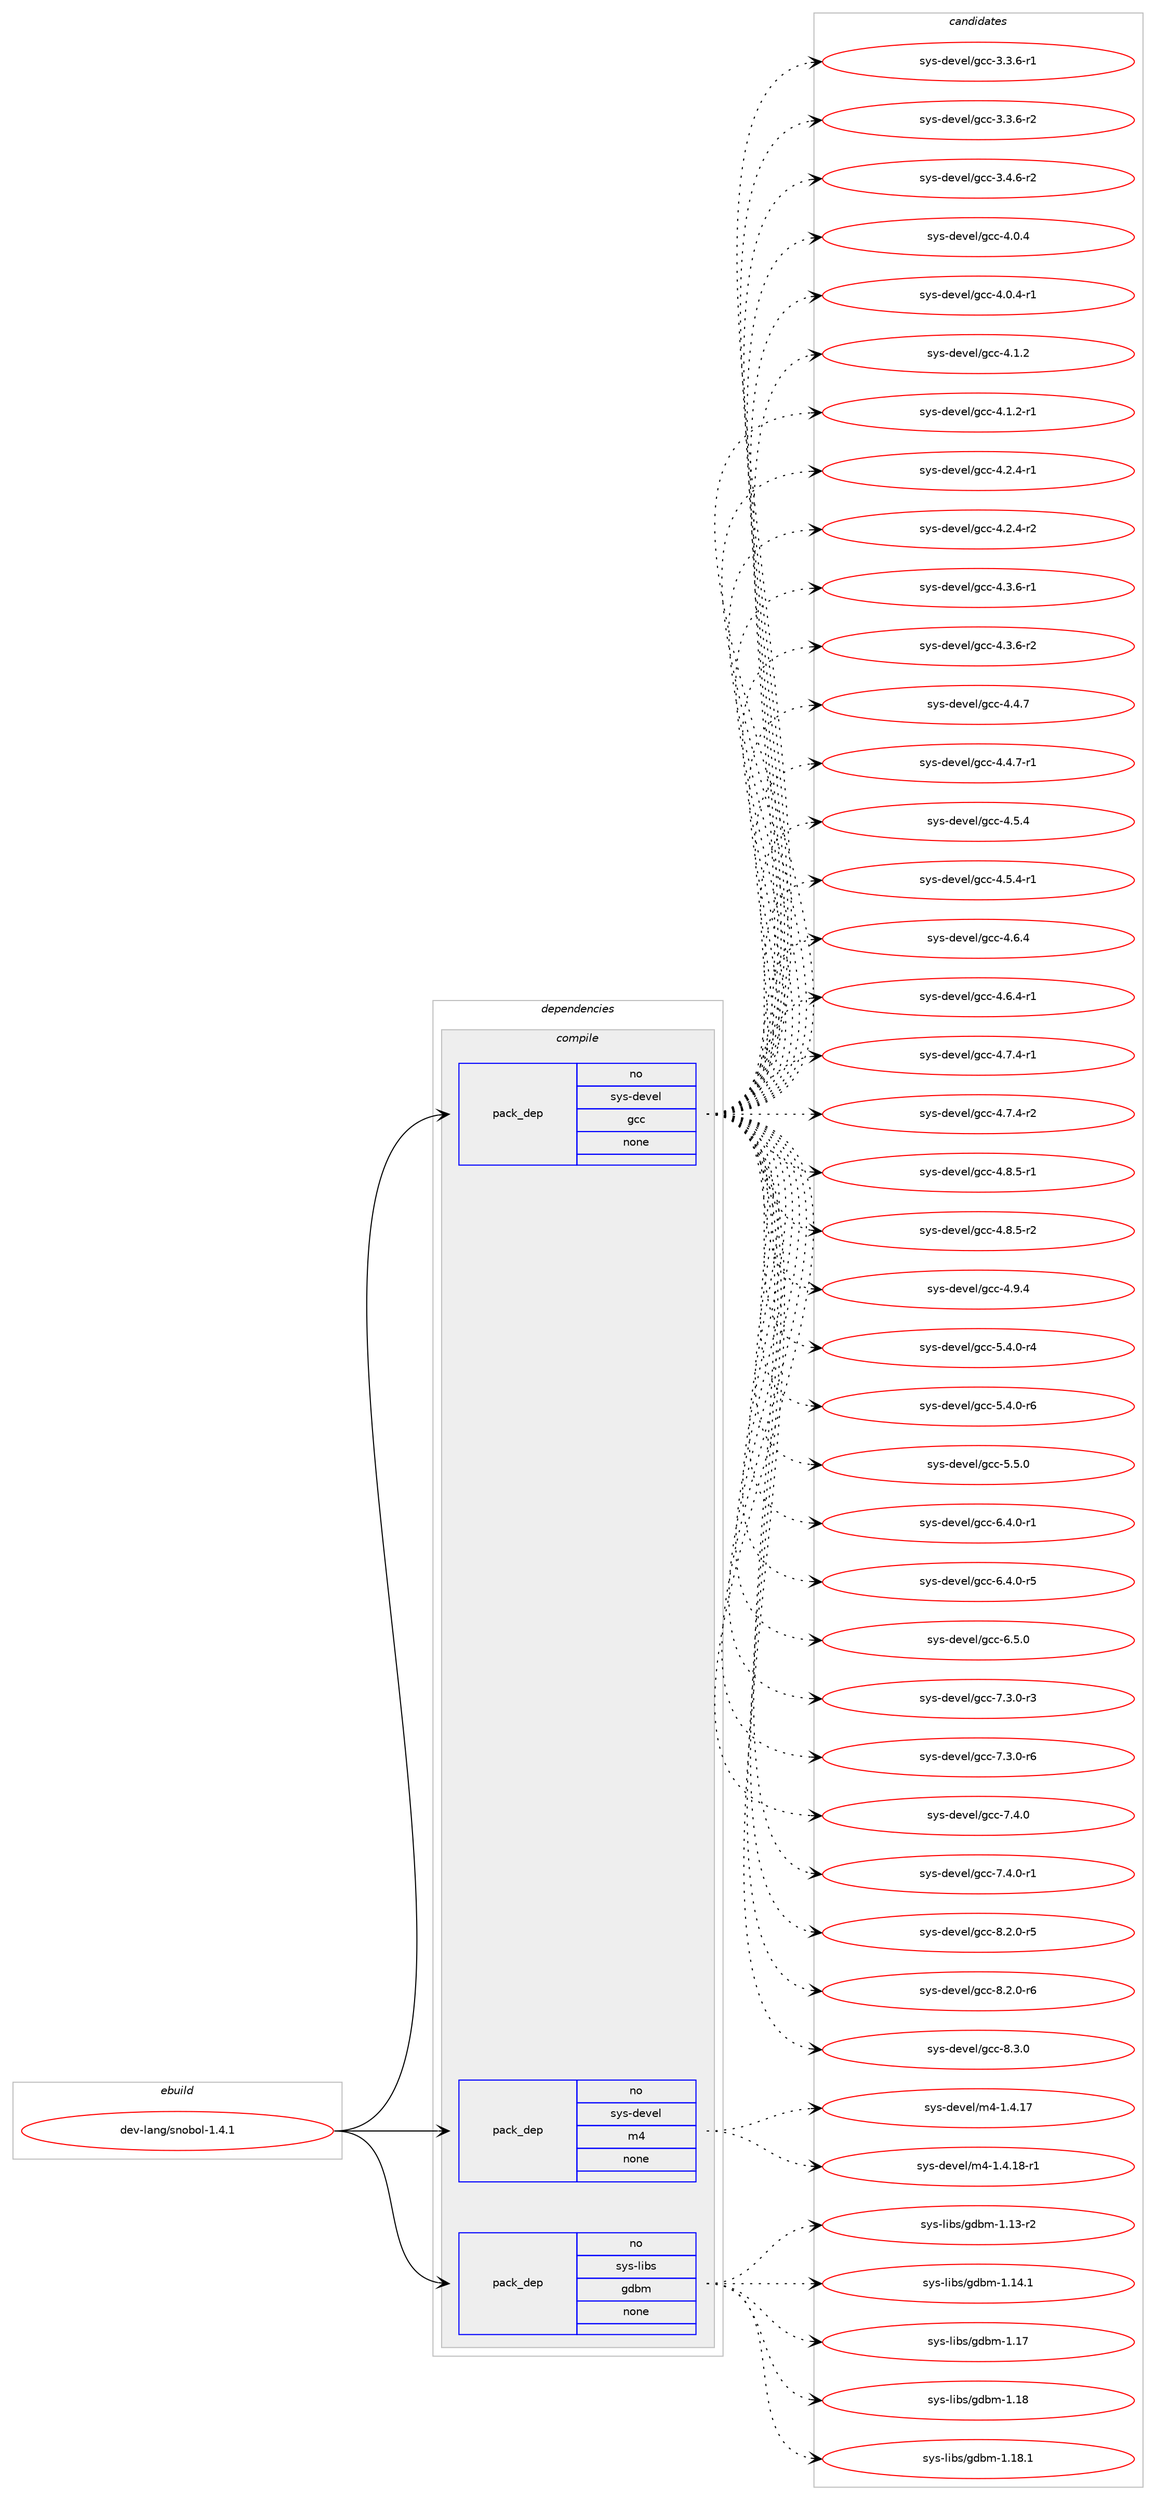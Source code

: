 digraph prolog {

# *************
# Graph options
# *************

newrank=true;
concentrate=true;
compound=true;
graph [rankdir=LR,fontname=Helvetica,fontsize=10,ranksep=1.5];#, ranksep=2.5, nodesep=0.2];
edge  [arrowhead=vee];
node  [fontname=Helvetica,fontsize=10];

# **********
# The ebuild
# **********

subgraph cluster_leftcol {
color=gray;
rank=same;
label=<<i>ebuild</i>>;
id [label="dev-lang/snobol-1.4.1", color=red, width=4, href="../dev-lang/snobol-1.4.1.svg"];
}

# ****************
# The dependencies
# ****************

subgraph cluster_midcol {
color=gray;
label=<<i>dependencies</i>>;
subgraph cluster_compile {
fillcolor="#eeeeee";
style=filled;
label=<<i>compile</i>>;
subgraph pack975238 {
dependency1362715 [label=<<TABLE BORDER="0" CELLBORDER="1" CELLSPACING="0" CELLPADDING="4" WIDTH="220"><TR><TD ROWSPAN="6" CELLPADDING="30">pack_dep</TD></TR><TR><TD WIDTH="110">no</TD></TR><TR><TD>sys-devel</TD></TR><TR><TD>gcc</TD></TR><TR><TD>none</TD></TR><TR><TD></TD></TR></TABLE>>, shape=none, color=blue];
}
id:e -> dependency1362715:w [weight=20,style="solid",arrowhead="vee"];
subgraph pack975239 {
dependency1362716 [label=<<TABLE BORDER="0" CELLBORDER="1" CELLSPACING="0" CELLPADDING="4" WIDTH="220"><TR><TD ROWSPAN="6" CELLPADDING="30">pack_dep</TD></TR><TR><TD WIDTH="110">no</TD></TR><TR><TD>sys-devel</TD></TR><TR><TD>m4</TD></TR><TR><TD>none</TD></TR><TR><TD></TD></TR></TABLE>>, shape=none, color=blue];
}
id:e -> dependency1362716:w [weight=20,style="solid",arrowhead="vee"];
subgraph pack975240 {
dependency1362717 [label=<<TABLE BORDER="0" CELLBORDER="1" CELLSPACING="0" CELLPADDING="4" WIDTH="220"><TR><TD ROWSPAN="6" CELLPADDING="30">pack_dep</TD></TR><TR><TD WIDTH="110">no</TD></TR><TR><TD>sys-libs</TD></TR><TR><TD>gdbm</TD></TR><TR><TD>none</TD></TR><TR><TD></TD></TR></TABLE>>, shape=none, color=blue];
}
id:e -> dependency1362717:w [weight=20,style="solid",arrowhead="vee"];
}
subgraph cluster_compileandrun {
fillcolor="#eeeeee";
style=filled;
label=<<i>compile and run</i>>;
}
subgraph cluster_run {
fillcolor="#eeeeee";
style=filled;
label=<<i>run</i>>;
}
}

# **************
# The candidates
# **************

subgraph cluster_choices {
rank=same;
color=gray;
label=<<i>candidates</i>>;

subgraph choice975238 {
color=black;
nodesep=1;
choice115121115451001011181011084710399994551465146544511449 [label="sys-devel/gcc-3.3.6-r1", color=red, width=4,href="../sys-devel/gcc-3.3.6-r1.svg"];
choice115121115451001011181011084710399994551465146544511450 [label="sys-devel/gcc-3.3.6-r2", color=red, width=4,href="../sys-devel/gcc-3.3.6-r2.svg"];
choice115121115451001011181011084710399994551465246544511450 [label="sys-devel/gcc-3.4.6-r2", color=red, width=4,href="../sys-devel/gcc-3.4.6-r2.svg"];
choice11512111545100101118101108471039999455246484652 [label="sys-devel/gcc-4.0.4", color=red, width=4,href="../sys-devel/gcc-4.0.4.svg"];
choice115121115451001011181011084710399994552464846524511449 [label="sys-devel/gcc-4.0.4-r1", color=red, width=4,href="../sys-devel/gcc-4.0.4-r1.svg"];
choice11512111545100101118101108471039999455246494650 [label="sys-devel/gcc-4.1.2", color=red, width=4,href="../sys-devel/gcc-4.1.2.svg"];
choice115121115451001011181011084710399994552464946504511449 [label="sys-devel/gcc-4.1.2-r1", color=red, width=4,href="../sys-devel/gcc-4.1.2-r1.svg"];
choice115121115451001011181011084710399994552465046524511449 [label="sys-devel/gcc-4.2.4-r1", color=red, width=4,href="../sys-devel/gcc-4.2.4-r1.svg"];
choice115121115451001011181011084710399994552465046524511450 [label="sys-devel/gcc-4.2.4-r2", color=red, width=4,href="../sys-devel/gcc-4.2.4-r2.svg"];
choice115121115451001011181011084710399994552465146544511449 [label="sys-devel/gcc-4.3.6-r1", color=red, width=4,href="../sys-devel/gcc-4.3.6-r1.svg"];
choice115121115451001011181011084710399994552465146544511450 [label="sys-devel/gcc-4.3.6-r2", color=red, width=4,href="../sys-devel/gcc-4.3.6-r2.svg"];
choice11512111545100101118101108471039999455246524655 [label="sys-devel/gcc-4.4.7", color=red, width=4,href="../sys-devel/gcc-4.4.7.svg"];
choice115121115451001011181011084710399994552465246554511449 [label="sys-devel/gcc-4.4.7-r1", color=red, width=4,href="../sys-devel/gcc-4.4.7-r1.svg"];
choice11512111545100101118101108471039999455246534652 [label="sys-devel/gcc-4.5.4", color=red, width=4,href="../sys-devel/gcc-4.5.4.svg"];
choice115121115451001011181011084710399994552465346524511449 [label="sys-devel/gcc-4.5.4-r1", color=red, width=4,href="../sys-devel/gcc-4.5.4-r1.svg"];
choice11512111545100101118101108471039999455246544652 [label="sys-devel/gcc-4.6.4", color=red, width=4,href="../sys-devel/gcc-4.6.4.svg"];
choice115121115451001011181011084710399994552465446524511449 [label="sys-devel/gcc-4.6.4-r1", color=red, width=4,href="../sys-devel/gcc-4.6.4-r1.svg"];
choice115121115451001011181011084710399994552465546524511449 [label="sys-devel/gcc-4.7.4-r1", color=red, width=4,href="../sys-devel/gcc-4.7.4-r1.svg"];
choice115121115451001011181011084710399994552465546524511450 [label="sys-devel/gcc-4.7.4-r2", color=red, width=4,href="../sys-devel/gcc-4.7.4-r2.svg"];
choice115121115451001011181011084710399994552465646534511449 [label="sys-devel/gcc-4.8.5-r1", color=red, width=4,href="../sys-devel/gcc-4.8.5-r1.svg"];
choice115121115451001011181011084710399994552465646534511450 [label="sys-devel/gcc-4.8.5-r2", color=red, width=4,href="../sys-devel/gcc-4.8.5-r2.svg"];
choice11512111545100101118101108471039999455246574652 [label="sys-devel/gcc-4.9.4", color=red, width=4,href="../sys-devel/gcc-4.9.4.svg"];
choice115121115451001011181011084710399994553465246484511452 [label="sys-devel/gcc-5.4.0-r4", color=red, width=4,href="../sys-devel/gcc-5.4.0-r4.svg"];
choice115121115451001011181011084710399994553465246484511454 [label="sys-devel/gcc-5.4.0-r6", color=red, width=4,href="../sys-devel/gcc-5.4.0-r6.svg"];
choice11512111545100101118101108471039999455346534648 [label="sys-devel/gcc-5.5.0", color=red, width=4,href="../sys-devel/gcc-5.5.0.svg"];
choice115121115451001011181011084710399994554465246484511449 [label="sys-devel/gcc-6.4.0-r1", color=red, width=4,href="../sys-devel/gcc-6.4.0-r1.svg"];
choice115121115451001011181011084710399994554465246484511453 [label="sys-devel/gcc-6.4.0-r5", color=red, width=4,href="../sys-devel/gcc-6.4.0-r5.svg"];
choice11512111545100101118101108471039999455446534648 [label="sys-devel/gcc-6.5.0", color=red, width=4,href="../sys-devel/gcc-6.5.0.svg"];
choice115121115451001011181011084710399994555465146484511451 [label="sys-devel/gcc-7.3.0-r3", color=red, width=4,href="../sys-devel/gcc-7.3.0-r3.svg"];
choice115121115451001011181011084710399994555465146484511454 [label="sys-devel/gcc-7.3.0-r6", color=red, width=4,href="../sys-devel/gcc-7.3.0-r6.svg"];
choice11512111545100101118101108471039999455546524648 [label="sys-devel/gcc-7.4.0", color=red, width=4,href="../sys-devel/gcc-7.4.0.svg"];
choice115121115451001011181011084710399994555465246484511449 [label="sys-devel/gcc-7.4.0-r1", color=red, width=4,href="../sys-devel/gcc-7.4.0-r1.svg"];
choice115121115451001011181011084710399994556465046484511453 [label="sys-devel/gcc-8.2.0-r5", color=red, width=4,href="../sys-devel/gcc-8.2.0-r5.svg"];
choice115121115451001011181011084710399994556465046484511454 [label="sys-devel/gcc-8.2.0-r6", color=red, width=4,href="../sys-devel/gcc-8.2.0-r6.svg"];
choice11512111545100101118101108471039999455646514648 [label="sys-devel/gcc-8.3.0", color=red, width=4,href="../sys-devel/gcc-8.3.0.svg"];
dependency1362715:e -> choice115121115451001011181011084710399994551465146544511449:w [style=dotted,weight="100"];
dependency1362715:e -> choice115121115451001011181011084710399994551465146544511450:w [style=dotted,weight="100"];
dependency1362715:e -> choice115121115451001011181011084710399994551465246544511450:w [style=dotted,weight="100"];
dependency1362715:e -> choice11512111545100101118101108471039999455246484652:w [style=dotted,weight="100"];
dependency1362715:e -> choice115121115451001011181011084710399994552464846524511449:w [style=dotted,weight="100"];
dependency1362715:e -> choice11512111545100101118101108471039999455246494650:w [style=dotted,weight="100"];
dependency1362715:e -> choice115121115451001011181011084710399994552464946504511449:w [style=dotted,weight="100"];
dependency1362715:e -> choice115121115451001011181011084710399994552465046524511449:w [style=dotted,weight="100"];
dependency1362715:e -> choice115121115451001011181011084710399994552465046524511450:w [style=dotted,weight="100"];
dependency1362715:e -> choice115121115451001011181011084710399994552465146544511449:w [style=dotted,weight="100"];
dependency1362715:e -> choice115121115451001011181011084710399994552465146544511450:w [style=dotted,weight="100"];
dependency1362715:e -> choice11512111545100101118101108471039999455246524655:w [style=dotted,weight="100"];
dependency1362715:e -> choice115121115451001011181011084710399994552465246554511449:w [style=dotted,weight="100"];
dependency1362715:e -> choice11512111545100101118101108471039999455246534652:w [style=dotted,weight="100"];
dependency1362715:e -> choice115121115451001011181011084710399994552465346524511449:w [style=dotted,weight="100"];
dependency1362715:e -> choice11512111545100101118101108471039999455246544652:w [style=dotted,weight="100"];
dependency1362715:e -> choice115121115451001011181011084710399994552465446524511449:w [style=dotted,weight="100"];
dependency1362715:e -> choice115121115451001011181011084710399994552465546524511449:w [style=dotted,weight="100"];
dependency1362715:e -> choice115121115451001011181011084710399994552465546524511450:w [style=dotted,weight="100"];
dependency1362715:e -> choice115121115451001011181011084710399994552465646534511449:w [style=dotted,weight="100"];
dependency1362715:e -> choice115121115451001011181011084710399994552465646534511450:w [style=dotted,weight="100"];
dependency1362715:e -> choice11512111545100101118101108471039999455246574652:w [style=dotted,weight="100"];
dependency1362715:e -> choice115121115451001011181011084710399994553465246484511452:w [style=dotted,weight="100"];
dependency1362715:e -> choice115121115451001011181011084710399994553465246484511454:w [style=dotted,weight="100"];
dependency1362715:e -> choice11512111545100101118101108471039999455346534648:w [style=dotted,weight="100"];
dependency1362715:e -> choice115121115451001011181011084710399994554465246484511449:w [style=dotted,weight="100"];
dependency1362715:e -> choice115121115451001011181011084710399994554465246484511453:w [style=dotted,weight="100"];
dependency1362715:e -> choice11512111545100101118101108471039999455446534648:w [style=dotted,weight="100"];
dependency1362715:e -> choice115121115451001011181011084710399994555465146484511451:w [style=dotted,weight="100"];
dependency1362715:e -> choice115121115451001011181011084710399994555465146484511454:w [style=dotted,weight="100"];
dependency1362715:e -> choice11512111545100101118101108471039999455546524648:w [style=dotted,weight="100"];
dependency1362715:e -> choice115121115451001011181011084710399994555465246484511449:w [style=dotted,weight="100"];
dependency1362715:e -> choice115121115451001011181011084710399994556465046484511453:w [style=dotted,weight="100"];
dependency1362715:e -> choice115121115451001011181011084710399994556465046484511454:w [style=dotted,weight="100"];
dependency1362715:e -> choice11512111545100101118101108471039999455646514648:w [style=dotted,weight="100"];
}
subgraph choice975239 {
color=black;
nodesep=1;
choice11512111545100101118101108471095245494652464955 [label="sys-devel/m4-1.4.17", color=red, width=4,href="../sys-devel/m4-1.4.17.svg"];
choice115121115451001011181011084710952454946524649564511449 [label="sys-devel/m4-1.4.18-r1", color=red, width=4,href="../sys-devel/m4-1.4.18-r1.svg"];
dependency1362716:e -> choice11512111545100101118101108471095245494652464955:w [style=dotted,weight="100"];
dependency1362716:e -> choice115121115451001011181011084710952454946524649564511449:w [style=dotted,weight="100"];
}
subgraph choice975240 {
color=black;
nodesep=1;
choice1151211154510810598115471031009810945494649514511450 [label="sys-libs/gdbm-1.13-r2", color=red, width=4,href="../sys-libs/gdbm-1.13-r2.svg"];
choice1151211154510810598115471031009810945494649524649 [label="sys-libs/gdbm-1.14.1", color=red, width=4,href="../sys-libs/gdbm-1.14.1.svg"];
choice115121115451081059811547103100981094549464955 [label="sys-libs/gdbm-1.17", color=red, width=4,href="../sys-libs/gdbm-1.17.svg"];
choice115121115451081059811547103100981094549464956 [label="sys-libs/gdbm-1.18", color=red, width=4,href="../sys-libs/gdbm-1.18.svg"];
choice1151211154510810598115471031009810945494649564649 [label="sys-libs/gdbm-1.18.1", color=red, width=4,href="../sys-libs/gdbm-1.18.1.svg"];
dependency1362717:e -> choice1151211154510810598115471031009810945494649514511450:w [style=dotted,weight="100"];
dependency1362717:e -> choice1151211154510810598115471031009810945494649524649:w [style=dotted,weight="100"];
dependency1362717:e -> choice115121115451081059811547103100981094549464955:w [style=dotted,weight="100"];
dependency1362717:e -> choice115121115451081059811547103100981094549464956:w [style=dotted,weight="100"];
dependency1362717:e -> choice1151211154510810598115471031009810945494649564649:w [style=dotted,weight="100"];
}
}

}
